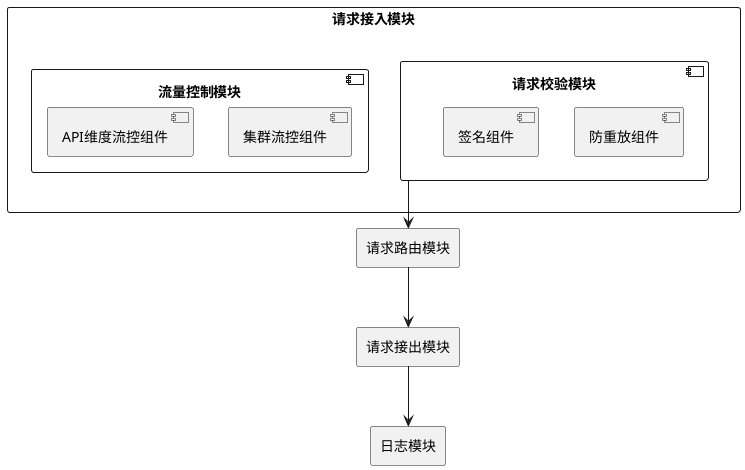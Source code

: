 @startuml
rectangle "请求接入模块"{
    component 请求校验模块{
        component 防重放组件
        component 签名组件
    }
    component 流量控制模块{
        component 集群流控组件
        component API维度流控组件
    }
}
rectangle 请求路由模块
rectangle "请求接出模块"{
    component 集群流控组件
    component API维度流控组件
}
rectangle 日志模块
请求校验模块 --> 请求路由模块
请求路由模块 --> 请求接出模块
请求接出模块 --> 日志模块
'    [Invoker模块]-0)->[日志模块]
'    [请求路由模块]-->[参数校验与协议转换模块]
'    [Invoker模块]<-[参数校验与协议转换模块]
'
'    [身份认证模块]-->[请求路由模块]
@enduml